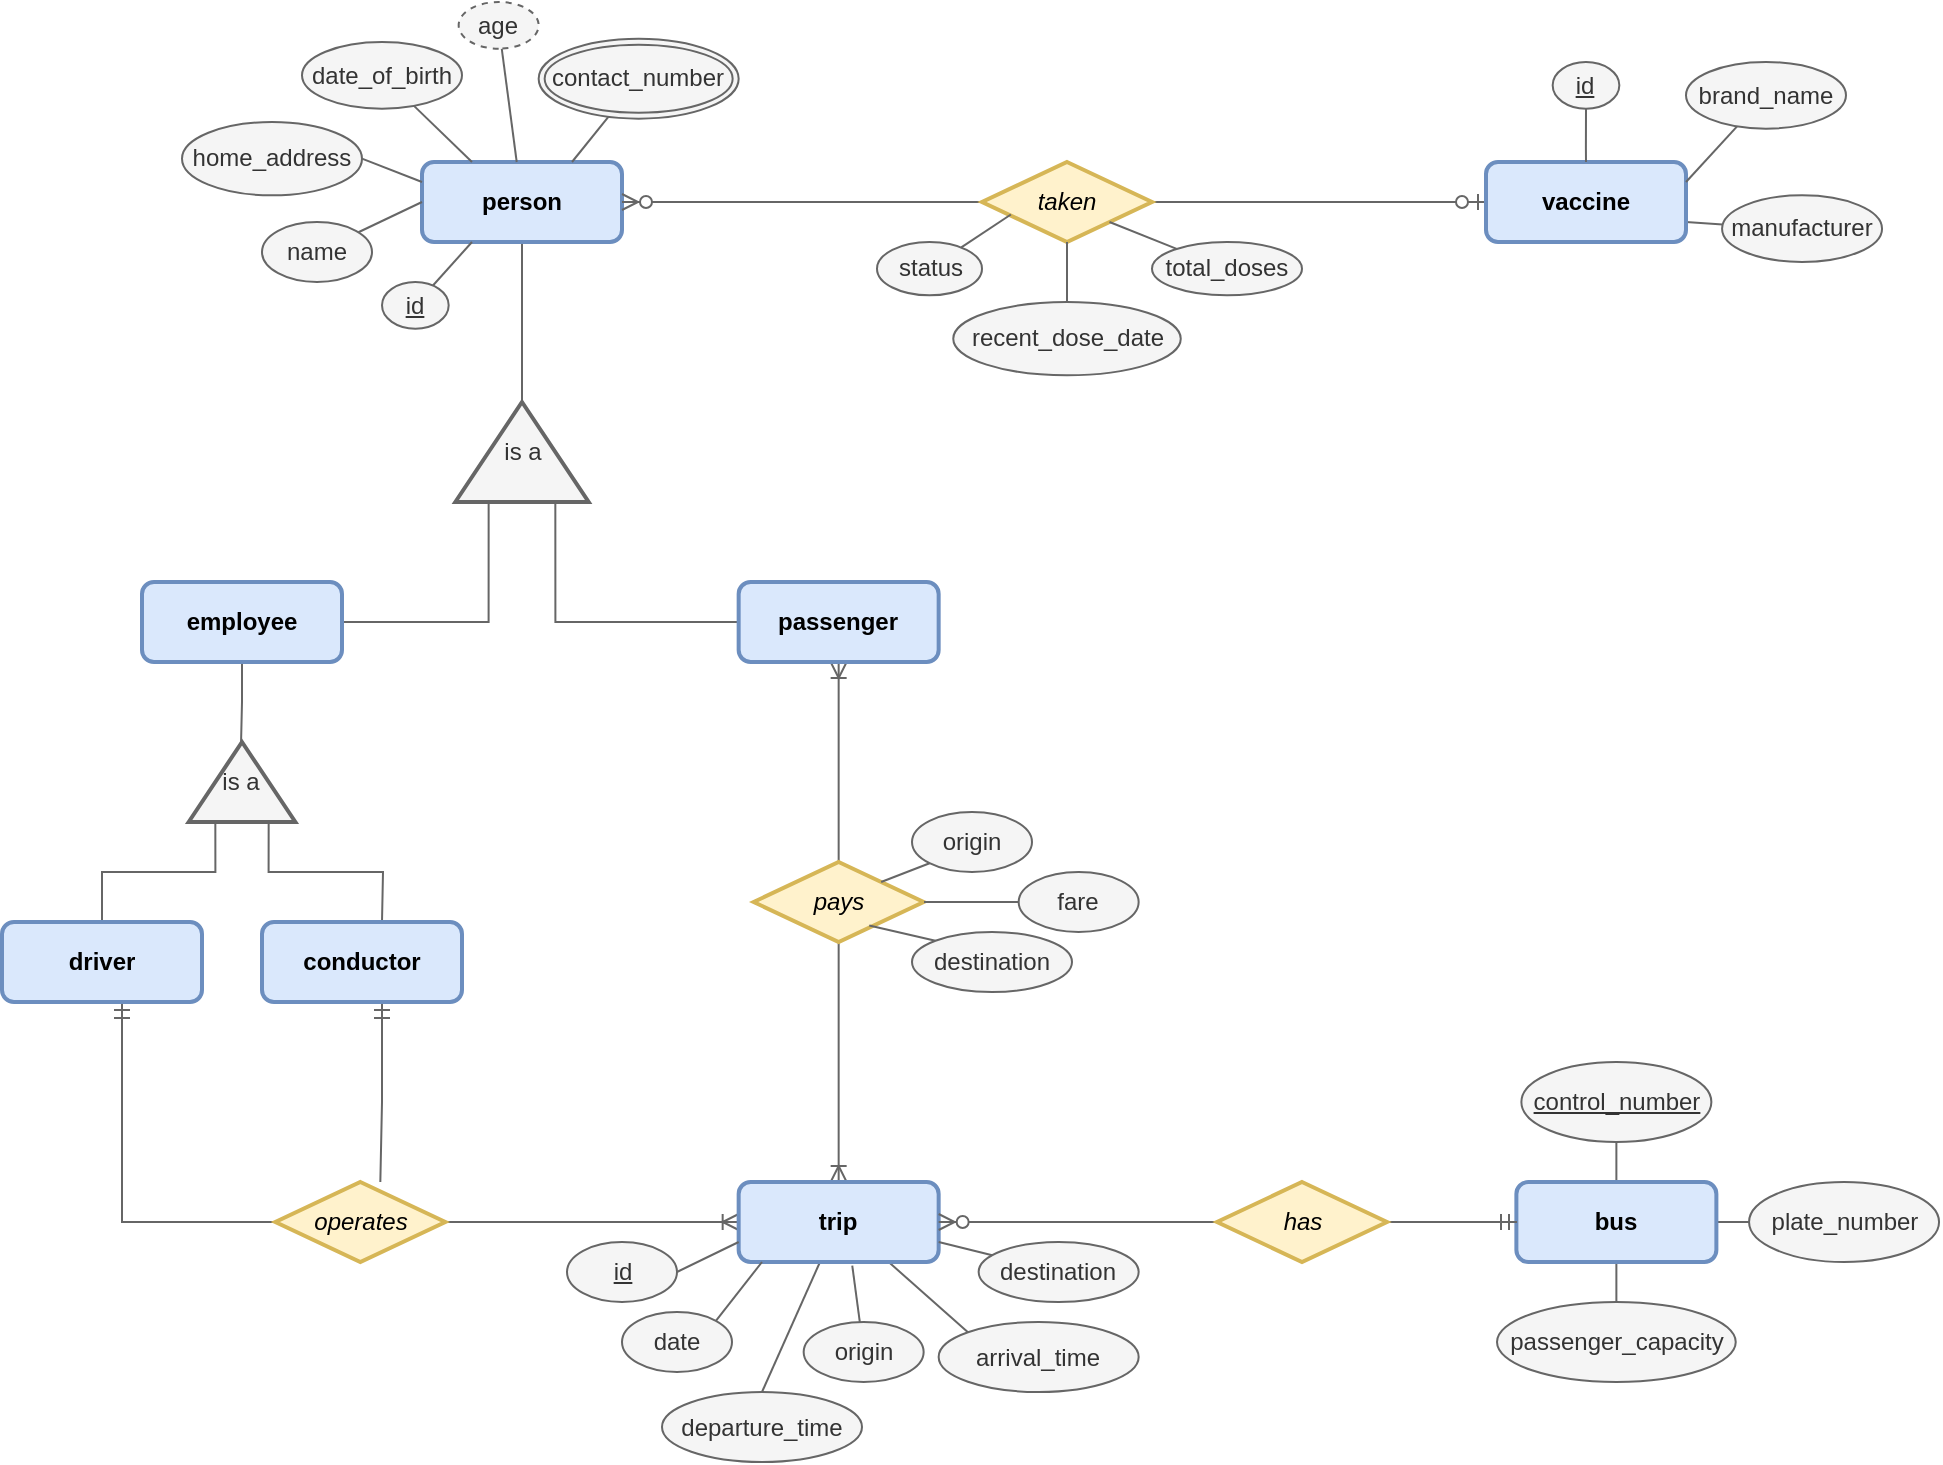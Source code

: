 <mxfile version="14.4.3" type="device"><diagram id="R2lEEEUBdFMjLlhIrx00" name="erd"><mxGraphModel dx="1830" dy="578" grid="1" gridSize="10" guides="1" tooltips="1" connect="1" arrows="1" fold="1" page="1" pageScale="1" pageWidth="850" pageHeight="1100" math="0" shadow="0" extFonts="Permanent Marker^https://fonts.googleapis.com/css?family=Permanent+Marker"><root><mxCell id="0"/><mxCell id="1" parent="0"/><mxCell id="TIxIBehnORzepX4hTxmX-44" style="edgeStyle=orthogonalEdgeStyle;rounded=0;orthogonalLoop=1;jettySize=auto;html=1;startArrow=none;startFill=0;endArrow=none;endFill=0;entryX=1;entryY=0.5;entryDx=0;entryDy=0;fillColor=#f5f5f5;strokeColor=#666666;" parent="1" source="TIxIBehnORzepX4hTxmX-1" target="TIxIBehnORzepX4hTxmX-43" edge="1"><mxGeometry relative="1" as="geometry"><mxPoint x="170" y="520" as="targetPoint"/></mxGeometry></mxCell><mxCell id="TIxIBehnORzepX4hTxmX-1" value="&lt;b&gt;person&lt;/b&gt;" style="rounded=1;whiteSpace=wrap;html=1;strokeWidth=2;fillColor=#dae8fc;strokeColor=#6c8ebf;" parent="1" vertex="1"><mxGeometry x="120" y="320" width="100" height="40" as="geometry"/></mxCell><mxCell id="TIxIBehnORzepX4hTxmX-4" style="rounded=0;orthogonalLoop=1;jettySize=auto;html=1;entryX=0.25;entryY=1;entryDx=0;entryDy=0;endArrow=none;endFill=0;fillColor=#f5f5f5;strokeColor=#666666;" parent="1" source="TIxIBehnORzepX4hTxmX-3" target="TIxIBehnORzepX4hTxmX-1" edge="1"><mxGeometry relative="1" as="geometry"/></mxCell><mxCell id="TIxIBehnORzepX4hTxmX-3" value="&lt;u&gt;id&lt;/u&gt;" style="ellipse;whiteSpace=wrap;html=1;direction=south;fillColor=#f5f5f5;strokeColor=#666666;fontColor=#333333;" parent="1" vertex="1"><mxGeometry x="100" y="380" width="33.34" height="23.33" as="geometry"/></mxCell><mxCell id="TIxIBehnORzepX4hTxmX-9" style="rounded=0;orthogonalLoop=1;jettySize=auto;html=1;entryX=0;entryY=0.5;entryDx=0;entryDy=0;endArrow=none;endFill=0;fillColor=#f5f5f5;strokeColor=#666666;" parent="1" source="TIxIBehnORzepX4hTxmX-5" target="TIxIBehnORzepX4hTxmX-1" edge="1"><mxGeometry relative="1" as="geometry"/></mxCell><mxCell id="TIxIBehnORzepX4hTxmX-5" value="name" style="ellipse;whiteSpace=wrap;html=1;direction=south;fillColor=#f5f5f5;strokeColor=#666666;fontColor=#333333;" parent="1" vertex="1"><mxGeometry x="40" y="350" width="55" height="30" as="geometry"/></mxCell><mxCell id="TIxIBehnORzepX4hTxmX-10" style="rounded=0;orthogonalLoop=1;jettySize=auto;html=1;exitX=0.5;exitY=0;exitDx=0;exitDy=0;endArrow=none;endFill=0;entryX=0;entryY=0.25;entryDx=0;entryDy=0;fillColor=#f5f5f5;strokeColor=#666666;" parent="1" source="TIxIBehnORzepX4hTxmX-6" target="TIxIBehnORzepX4hTxmX-1" edge="1"><mxGeometry relative="1" as="geometry"><mxPoint x="110" y="340" as="targetPoint"/></mxGeometry></mxCell><mxCell id="TIxIBehnORzepX4hTxmX-6" value="home_address" style="ellipse;whiteSpace=wrap;html=1;direction=south;fillColor=#f5f5f5;strokeColor=#666666;fontColor=#333333;" parent="1" vertex="1"><mxGeometry y="300" width="90" height="36.66" as="geometry"/></mxCell><mxCell id="TIxIBehnORzepX4hTxmX-12" style="rounded=0;orthogonalLoop=1;jettySize=auto;html=1;endArrow=none;endFill=0;fillColor=#f5f5f5;strokeColor=#666666;" parent="1" source="TIxIBehnORzepX4hTxmX-7" target="TIxIBehnORzepX4hTxmX-1" edge="1"><mxGeometry relative="1" as="geometry"><mxPoint x="129" y="313" as="targetPoint"/></mxGeometry></mxCell><mxCell id="TIxIBehnORzepX4hTxmX-7" value="age" style="ellipse;whiteSpace=wrap;html=1;direction=south;dashed=1;fillColor=#f5f5f5;strokeColor=#666666;fontColor=#333333;" parent="1" vertex="1"><mxGeometry x="138.33" y="240" width="40" height="23.33" as="geometry"/></mxCell><mxCell id="TIxIBehnORzepX4hTxmX-13" style="rounded=0;orthogonalLoop=1;jettySize=auto;html=1;entryX=0.25;entryY=0;entryDx=0;entryDy=0;endArrow=none;endFill=0;fillColor=#f5f5f5;strokeColor=#666666;" parent="1" source="TIxIBehnORzepX4hTxmX-8" target="TIxIBehnORzepX4hTxmX-1" edge="1"><mxGeometry relative="1" as="geometry"/></mxCell><mxCell id="TIxIBehnORzepX4hTxmX-8" value="date_of_birth" style="ellipse;whiteSpace=wrap;html=1;direction=south;fillColor=#f5f5f5;strokeColor=#666666;fontColor=#333333;" parent="1" vertex="1"><mxGeometry x="60" y="260" width="80" height="33.33" as="geometry"/></mxCell><mxCell id="TIxIBehnORzepX4hTxmX-16" style="rounded=0;orthogonalLoop=1;jettySize=auto;html=1;entryX=0.75;entryY=0;entryDx=0;entryDy=0;endArrow=none;endFill=0;fillColor=#f5f5f5;strokeColor=#666666;" parent="1" source="TIxIBehnORzepX4hTxmX-15" target="TIxIBehnORzepX4hTxmX-1" edge="1"><mxGeometry relative="1" as="geometry"/></mxCell><mxCell id="TIxIBehnORzepX4hTxmX-15" value="contact_number" style="ellipse;shape=doubleEllipse;margin=3;whiteSpace=wrap;html=1;align=center;strokeColor=#666666;fillColor=#f5f5f5;fontColor=#333333;" parent="1" vertex="1"><mxGeometry x="178.33" y="258.33" width="100" height="40" as="geometry"/></mxCell><mxCell id="TIxIBehnORzepX4hTxmX-25" style="edgeStyle=orthogonalEdgeStyle;rounded=0;orthogonalLoop=1;jettySize=auto;html=1;entryX=1;entryY=0.5;entryDx=0;entryDy=0;endArrow=ERzeroToMany;endFill=1;startArrow=none;startFill=0;fillColor=#f5f5f5;strokeColor=#666666;" parent="1" source="TIxIBehnORzepX4hTxmX-17" target="TIxIBehnORzepX4hTxmX-1" edge="1"><mxGeometry relative="1" as="geometry"/></mxCell><mxCell id="TIxIBehnORzepX4hTxmX-26" style="edgeStyle=orthogonalEdgeStyle;rounded=0;orthogonalLoop=1;jettySize=auto;html=1;exitX=1;exitY=0.5;exitDx=0;exitDy=0;entryX=0;entryY=0.5;entryDx=0;entryDy=0;startArrow=none;startFill=0;endArrow=ERzeroToOne;endFill=1;fillColor=#f5f5f5;strokeColor=#666666;" parent="1" source="TIxIBehnORzepX4hTxmX-17" target="TIxIBehnORzepX4hTxmX-18" edge="1"><mxGeometry relative="1" as="geometry"/></mxCell><mxCell id="TIxIBehnORzepX4hTxmX-17" value="&lt;i&gt;taken&lt;/i&gt;" style="shape=rhombus;perimeter=rhombusPerimeter;whiteSpace=wrap;html=1;align=center;strokeWidth=2;fillColor=#fff2cc;strokeColor=#d6b656;" parent="1" vertex="1"><mxGeometry x="400" y="320" width="85" height="40" as="geometry"/></mxCell><mxCell id="TIxIBehnORzepX4hTxmX-33" style="rounded=0;orthogonalLoop=1;jettySize=auto;html=1;startArrow=none;startFill=0;endArrow=none;endFill=0;exitX=1;exitY=0.75;exitDx=0;exitDy=0;fillColor=#f5f5f5;strokeColor=#666666;" parent="1" source="TIxIBehnORzepX4hTxmX-18" target="TIxIBehnORzepX4hTxmX-30" edge="1"><mxGeometry relative="1" as="geometry"><mxPoint x="762" y="350" as="sourcePoint"/></mxGeometry></mxCell><mxCell id="TIxIBehnORzepX4hTxmX-18" value="&lt;b&gt;vaccine&lt;/b&gt;" style="rounded=1;whiteSpace=wrap;html=1;strokeWidth=2;fillColor=#dae8fc;strokeColor=#6c8ebf;" parent="1" vertex="1"><mxGeometry x="652" y="320" width="100" height="40" as="geometry"/></mxCell><mxCell id="TIxIBehnORzepX4hTxmX-20" style="rounded=0;orthogonalLoop=1;jettySize=auto;html=1;entryX=0.17;entryY=0.656;entryDx=0;entryDy=0;entryPerimeter=0;endArrow=none;endFill=0;fillColor=#f5f5f5;strokeColor=#666666;" parent="1" source="TIxIBehnORzepX4hTxmX-19" target="TIxIBehnORzepX4hTxmX-17" edge="1"><mxGeometry relative="1" as="geometry"/></mxCell><mxCell id="TIxIBehnORzepX4hTxmX-19" value="status" style="ellipse;whiteSpace=wrap;html=1;direction=south;fillColor=#f5f5f5;strokeColor=#666666;fontColor=#333333;" parent="1" vertex="1"><mxGeometry x="347.5" y="360" width="52.5" height="26.66" as="geometry"/></mxCell><mxCell id="TIxIBehnORzepX4hTxmX-23" style="edgeStyle=orthogonalEdgeStyle;rounded=0;orthogonalLoop=1;jettySize=auto;html=1;endArrow=none;endFill=0;fillColor=#f5f5f5;strokeColor=#666666;" parent="1" source="TIxIBehnORzepX4hTxmX-21" target="TIxIBehnORzepX4hTxmX-17" edge="1"><mxGeometry relative="1" as="geometry"/></mxCell><mxCell id="TIxIBehnORzepX4hTxmX-21" value="recent_dose_date" style="ellipse;whiteSpace=wrap;html=1;direction=south;fillColor=#f5f5f5;strokeColor=#666666;fontColor=#333333;" parent="1" vertex="1"><mxGeometry x="385.63" y="390" width="113.75" height="36.66" as="geometry"/></mxCell><mxCell id="TIxIBehnORzepX4hTxmX-24" style="rounded=0;orthogonalLoop=1;jettySize=auto;html=1;entryX=1;entryY=1;entryDx=0;entryDy=0;endArrow=none;endFill=0;fillColor=#f5f5f5;strokeColor=#666666;" parent="1" source="TIxIBehnORzepX4hTxmX-22" target="TIxIBehnORzepX4hTxmX-17" edge="1"><mxGeometry relative="1" as="geometry"/></mxCell><mxCell id="TIxIBehnORzepX4hTxmX-22" value="total_doses" style="ellipse;whiteSpace=wrap;html=1;direction=south;fillColor=#f5f5f5;strokeColor=#666666;fontColor=#333333;" parent="1" vertex="1"><mxGeometry x="485" y="360" width="75" height="26.66" as="geometry"/></mxCell><mxCell id="TIxIBehnORzepX4hTxmX-32" style="edgeStyle=orthogonalEdgeStyle;rounded=0;orthogonalLoop=1;jettySize=auto;html=1;entryX=0.5;entryY=0;entryDx=0;entryDy=0;startArrow=none;startFill=0;endArrow=none;endFill=0;fillColor=#f5f5f5;strokeColor=#666666;" parent="1" source="TIxIBehnORzepX4hTxmX-27" target="TIxIBehnORzepX4hTxmX-18" edge="1"><mxGeometry relative="1" as="geometry"/></mxCell><mxCell id="TIxIBehnORzepX4hTxmX-27" value="&lt;u&gt;id&lt;/u&gt;" style="ellipse;whiteSpace=wrap;html=1;direction=south;fillColor=#f5f5f5;strokeColor=#666666;fontColor=#333333;" parent="1" vertex="1"><mxGeometry x="685.33" y="270.0" width="33.34" height="23.33" as="geometry"/></mxCell><mxCell id="TIxIBehnORzepX4hTxmX-30" value="manufacturer" style="ellipse;whiteSpace=wrap;html=1;direction=south;fillColor=#f5f5f5;strokeColor=#666666;fontColor=#333333;" parent="1" vertex="1"><mxGeometry x="770.03" y="336.66" width="80" height="33.33" as="geometry"/></mxCell><mxCell id="TIxIBehnORzepX4hTxmX-34" style="rounded=0;orthogonalLoop=1;jettySize=auto;html=1;entryX=1;entryY=0.25;entryDx=0;entryDy=0;startArrow=none;startFill=0;endArrow=none;endFill=0;fillColor=#f5f5f5;strokeColor=#666666;" parent="1" source="TIxIBehnORzepX4hTxmX-31" target="TIxIBehnORzepX4hTxmX-18" edge="1"><mxGeometry relative="1" as="geometry"/></mxCell><mxCell id="TIxIBehnORzepX4hTxmX-31" value="brand_name" style="ellipse;whiteSpace=wrap;html=1;direction=south;fillColor=#f5f5f5;strokeColor=#666666;fontColor=#333333;" parent="1" vertex="1"><mxGeometry x="752" y="270" width="80" height="33.33" as="geometry"/></mxCell><mxCell id="TIxIBehnORzepX4hTxmX-47" style="edgeStyle=orthogonalEdgeStyle;rounded=0;orthogonalLoop=1;jettySize=auto;html=1;exitX=0;exitY=0.25;exitDx=0;exitDy=0;entryX=1;entryY=0.5;entryDx=0;entryDy=0;startArrow=none;startFill=0;endArrow=none;endFill=0;fillColor=#f5f5f5;strokeColor=#666666;" parent="1" source="TIxIBehnORzepX4hTxmX-43" target="TIxIBehnORzepX4hTxmX-45" edge="1"><mxGeometry relative="1" as="geometry"/></mxCell><mxCell id="TIxIBehnORzepX4hTxmX-48" style="edgeStyle=orthogonalEdgeStyle;rounded=0;orthogonalLoop=1;jettySize=auto;html=1;exitX=0;exitY=0.75;exitDx=0;exitDy=0;entryX=0;entryY=0.5;entryDx=0;entryDy=0;startArrow=none;startFill=0;endArrow=none;endFill=0;fillColor=#f5f5f5;strokeColor=#666666;" parent="1" source="TIxIBehnORzepX4hTxmX-43" target="TIxIBehnORzepX4hTxmX-46" edge="1"><mxGeometry relative="1" as="geometry"/></mxCell><mxCell id="TIxIBehnORzepX4hTxmX-43" value="is a" style="triangle;whiteSpace=wrap;html=1;strokeColor=#666666;strokeWidth=2;direction=north;fillColor=#f5f5f5;fontColor=#333333;" parent="1" vertex="1"><mxGeometry x="136.66" y="440" width="66.67" height="50" as="geometry"/></mxCell><mxCell id="TIxIBehnORzepX4hTxmX-52" style="edgeStyle=orthogonalEdgeStyle;rounded=0;orthogonalLoop=1;jettySize=auto;html=1;entryX=0.928;entryY=0.49;entryDx=0;entryDy=0;entryPerimeter=0;startArrow=none;startFill=0;endArrow=none;endFill=0;fillColor=#f5f5f5;strokeColor=#666666;" parent="1" source="TIxIBehnORzepX4hTxmX-45" target="TIxIBehnORzepX4hTxmX-51" edge="1"><mxGeometry relative="1" as="geometry"/></mxCell><mxCell id="TIxIBehnORzepX4hTxmX-45" value="&lt;b&gt;employee&lt;br&gt;&lt;/b&gt;" style="rounded=1;whiteSpace=wrap;html=1;strokeWidth=2;fillColor=#dae8fc;strokeColor=#6c8ebf;" parent="1" vertex="1"><mxGeometry x="-20" y="530" width="100" height="40" as="geometry"/></mxCell><mxCell id="f7hB9ITJieK7i-Il651H-15" style="edgeStyle=orthogonalEdgeStyle;rounded=0;orthogonalLoop=1;jettySize=auto;html=1;entryX=0.5;entryY=0;entryDx=0;entryDy=0;startArrow=ERoneToMany;startFill=0;endArrow=none;endFill=0;fillColor=#f5f5f5;strokeColor=#666666;" parent="1" source="TIxIBehnORzepX4hTxmX-46" target="TIxIBehnORzepX4hTxmX-61" edge="1"><mxGeometry relative="1" as="geometry"/></mxCell><mxCell id="TIxIBehnORzepX4hTxmX-46" value="&lt;b&gt;passenger&lt;br&gt;&lt;/b&gt;" style="rounded=1;whiteSpace=wrap;html=1;strokeWidth=2;fillColor=#dae8fc;strokeColor=#6c8ebf;" parent="1" vertex="1"><mxGeometry x="278.33" y="530" width="100" height="40" as="geometry"/></mxCell><mxCell id="TIxIBehnORzepX4hTxmX-55" style="edgeStyle=orthogonalEdgeStyle;rounded=0;orthogonalLoop=1;jettySize=auto;html=1;exitX=0;exitY=0.25;exitDx=0;exitDy=0;entryX=0.5;entryY=0;entryDx=0;entryDy=0;startArrow=none;startFill=0;endArrow=none;endFill=0;fillColor=#f5f5f5;strokeColor=#666666;" parent="1" source="TIxIBehnORzepX4hTxmX-51" target="TIxIBehnORzepX4hTxmX-53" edge="1"><mxGeometry relative="1" as="geometry"/></mxCell><mxCell id="TIxIBehnORzepX4hTxmX-56" style="edgeStyle=orthogonalEdgeStyle;rounded=0;orthogonalLoop=1;jettySize=auto;html=1;exitX=0;exitY=0.75;exitDx=0;exitDy=0;entryX=0.5;entryY=0;entryDx=0;entryDy=0;startArrow=none;startFill=0;endArrow=none;endFill=0;fillColor=#f5f5f5;strokeColor=#666666;" parent="1" source="TIxIBehnORzepX4hTxmX-51" edge="1"><mxGeometry relative="1" as="geometry"><mxPoint x="100" y="700" as="targetPoint"/></mxGeometry></mxCell><mxCell id="TIxIBehnORzepX4hTxmX-51" value="is a" style="triangle;whiteSpace=wrap;html=1;strokeColor=#666666;strokeWidth=2;direction=north;fillColor=#f5f5f5;fontColor=#333333;" parent="1" vertex="1"><mxGeometry x="3.33" y="610" width="53.34" height="40" as="geometry"/></mxCell><mxCell id="f7hB9ITJieK7i-Il651H-1" style="edgeStyle=orthogonalEdgeStyle;rounded=0;orthogonalLoop=1;jettySize=auto;html=1;entryX=0;entryY=0.5;entryDx=0;entryDy=0;endArrow=none;endFill=0;startArrow=ERmandOne;startFill=0;fillColor=#f5f5f5;strokeColor=#666666;" parent="1" source="TIxIBehnORzepX4hTxmX-53" edge="1"><mxGeometry relative="1" as="geometry"><Array as="points"><mxPoint x="-30" y="850"/></Array><mxPoint x="56.67" y="850" as="targetPoint"/></mxGeometry></mxCell><mxCell id="TIxIBehnORzepX4hTxmX-53" value="&lt;b&gt;driver&lt;br&gt;&lt;/b&gt;" style="rounded=1;whiteSpace=wrap;html=1;strokeWidth=2;fillColor=#dae8fc;strokeColor=#6c8ebf;" parent="1" vertex="1"><mxGeometry x="-90" y="700" width="100" height="40" as="geometry"/></mxCell><mxCell id="f7hB9ITJieK7i-Il651H-2" style="edgeStyle=orthogonalEdgeStyle;rounded=0;orthogonalLoop=1;jettySize=auto;html=1;entryX=0.5;entryY=0;entryDx=0;entryDy=0;startArrow=ERmandOne;startFill=0;endArrow=none;endFill=0;fillColor=#f5f5f5;strokeColor=#666666;" parent="1" edge="1"><mxGeometry relative="1" as="geometry"><Array as="points"><mxPoint x="100" y="790"/><mxPoint x="99" y="790"/></Array><mxPoint x="100" y="740" as="sourcePoint"/><mxPoint x="99.17" y="830" as="targetPoint"/></mxGeometry></mxCell><mxCell id="TIxIBehnORzepX4hTxmX-54" value="&lt;b&gt;conductor&lt;br&gt;&lt;/b&gt;" style="rounded=1;whiteSpace=wrap;html=1;strokeWidth=2;fillColor=#dae8fc;strokeColor=#6c8ebf;" parent="1" vertex="1"><mxGeometry x="40" y="700" width="100" height="40" as="geometry"/></mxCell><mxCell id="f7hB9ITJieK7i-Il651H-14" style="edgeStyle=orthogonalEdgeStyle;rounded=0;orthogonalLoop=1;jettySize=auto;html=1;exitX=1;exitY=0.5;exitDx=0;exitDy=0;startArrow=none;startFill=0;endArrow=ERoneToMany;endFill=0;entryX=0;entryY=0.5;entryDx=0;entryDy=0;fillColor=#f5f5f5;strokeColor=#666666;" parent="1" source="TIxIBehnORzepX4hTxmX-60" target="TIxIBehnORzepX4hTxmX-63" edge="1"><mxGeometry relative="1" as="geometry"><mxPoint x="270" y="850" as="targetPoint"/></mxGeometry></mxCell><mxCell id="TIxIBehnORzepX4hTxmX-60" value="&lt;i&gt;operates&lt;/i&gt;" style="shape=rhombus;perimeter=rhombusPerimeter;whiteSpace=wrap;html=1;align=center;strokeColor=#d6b656;strokeWidth=2;fillColor=#fff2cc;" parent="1" vertex="1"><mxGeometry x="46.67" y="830" width="85" height="40" as="geometry"/></mxCell><mxCell id="f7hB9ITJieK7i-Il651H-16" style="edgeStyle=orthogonalEdgeStyle;rounded=0;orthogonalLoop=1;jettySize=auto;html=1;entryX=0.5;entryY=0;entryDx=0;entryDy=0;startArrow=none;startFill=0;endArrow=ERoneToMany;endFill=0;fillColor=#f5f5f5;strokeColor=#666666;" parent="1" source="TIxIBehnORzepX4hTxmX-61" target="TIxIBehnORzepX4hTxmX-63" edge="1"><mxGeometry relative="1" as="geometry"/></mxCell><mxCell id="TIxIBehnORzepX4hTxmX-61" value="&lt;i&gt;pays&lt;/i&gt;" style="shape=rhombus;perimeter=rhombusPerimeter;whiteSpace=wrap;html=1;align=center;strokeColor=#d6b656;strokeWidth=2;fillColor=#fff2cc;" parent="1" vertex="1"><mxGeometry x="285.83" y="670" width="85" height="40" as="geometry"/></mxCell><mxCell id="f7hB9ITJieK7i-Il651H-36" style="rounded=0;orthogonalLoop=1;jettySize=auto;html=1;entryX=0;entryY=0.5;entryDx=0;entryDy=0;startArrow=none;startFill=0;endArrow=none;endFill=0;fillColor=#f5f5f5;strokeColor=#666666;" parent="1" target="f7hB9ITJieK7i-Il651H-27" edge="1"><mxGeometry relative="1" as="geometry"><mxPoint x="319" y="870" as="sourcePoint"/></mxGeometry></mxCell><mxCell id="f7hB9ITJieK7i-Il651H-37" style="rounded=0;orthogonalLoop=1;jettySize=auto;html=1;exitX=0.75;exitY=1;exitDx=0;exitDy=0;entryX=0;entryY=1;entryDx=0;entryDy=0;startArrow=none;startFill=0;endArrow=none;endFill=0;fillColor=#f5f5f5;strokeColor=#666666;" parent="1" source="TIxIBehnORzepX4hTxmX-63" target="f7hB9ITJieK7i-Il651H-28" edge="1"><mxGeometry relative="1" as="geometry"/></mxCell><mxCell id="TIxIBehnORzepX4hTxmX-63" value="&lt;b&gt;trip&lt;br&gt;&lt;/b&gt;" style="rounded=1;whiteSpace=wrap;html=1;strokeWidth=2;fillColor=#dae8fc;strokeColor=#6c8ebf;" parent="1" vertex="1"><mxGeometry x="278.33" y="830" width="100" height="40" as="geometry"/></mxCell><mxCell id="f7hB9ITJieK7i-Il651H-10" style="rounded=0;orthogonalLoop=1;jettySize=auto;html=1;entryX=0.5;entryY=1;entryDx=0;entryDy=0;startArrow=none;startFill=0;endArrow=none;endFill=0;fillColor=#f5f5f5;strokeColor=#666666;" parent="1" source="f7hB9ITJieK7i-Il651H-3" target="f7hB9ITJieK7i-Il651H-8" edge="1"><mxGeometry relative="1" as="geometry"/></mxCell><mxCell id="f7hB9ITJieK7i-Il651H-11" style="rounded=0;orthogonalLoop=1;jettySize=auto;html=1;startArrow=none;startFill=0;endArrow=none;endFill=0;entryX=1;entryY=0.5;entryDx=0;entryDy=0;exitX=0.5;exitY=0;exitDx=0;exitDy=0;fillColor=#f5f5f5;strokeColor=#666666;" parent="1" source="f7hB9ITJieK7i-Il651H-3" target="f7hB9ITJieK7i-Il651H-7" edge="1"><mxGeometry relative="1" as="geometry"/></mxCell><mxCell id="f7hB9ITJieK7i-Il651H-12" style="rounded=0;orthogonalLoop=1;jettySize=auto;html=1;entryX=0;entryY=0.5;entryDx=0;entryDy=0;startArrow=none;startFill=0;endArrow=none;endFill=0;exitX=0.5;exitY=1;exitDx=0;exitDy=0;fillColor=#f5f5f5;strokeColor=#666666;" parent="1" source="f7hB9ITJieK7i-Il651H-3" target="f7hB9ITJieK7i-Il651H-9" edge="1"><mxGeometry relative="1" as="geometry"/></mxCell><mxCell id="f7hB9ITJieK7i-Il651H-3" value="&lt;b&gt;bus&lt;br&gt;&lt;/b&gt;" style="rounded=1;whiteSpace=wrap;html=1;strokeWidth=2;fillColor=#dae8fc;strokeColor=#6c8ebf;" parent="1" vertex="1"><mxGeometry x="667.19" y="830" width="100" height="40" as="geometry"/></mxCell><mxCell id="f7hB9ITJieK7i-Il651H-7" value="&lt;u&gt;control_number&lt;/u&gt;" style="ellipse;whiteSpace=wrap;html=1;direction=south;fillColor=#f5f5f5;strokeColor=#666666;fontColor=#333333;" parent="1" vertex="1"><mxGeometry x="669.69" y="770" width="95" height="40" as="geometry"/></mxCell><mxCell id="f7hB9ITJieK7i-Il651H-8" value="plate_number" style="ellipse;whiteSpace=wrap;html=1;direction=south;fillColor=#f5f5f5;strokeColor=#666666;fontColor=#333333;" parent="1" vertex="1"><mxGeometry x="783.53" y="830" width="95" height="40" as="geometry"/></mxCell><mxCell id="f7hB9ITJieK7i-Il651H-9" value="passenger_capacity" style="ellipse;whiteSpace=wrap;html=1;direction=south;fillColor=#f5f5f5;strokeColor=#666666;fontColor=#333333;" parent="1" vertex="1"><mxGeometry x="657.5" y="890" width="119.37" height="40" as="geometry"/></mxCell><mxCell id="f7hB9ITJieK7i-Il651H-20" style="edgeStyle=orthogonalEdgeStyle;rounded=0;orthogonalLoop=1;jettySize=auto;html=1;entryX=1;entryY=0.5;entryDx=0;entryDy=0;startArrow=none;startFill=0;endArrow=ERzeroToMany;endFill=1;fillColor=#f5f5f5;strokeColor=#666666;" parent="1" source="f7hB9ITJieK7i-Il651H-18" target="TIxIBehnORzepX4hTxmX-63" edge="1"><mxGeometry relative="1" as="geometry"/></mxCell><mxCell id="f7hB9ITJieK7i-Il651H-42" style="edgeStyle=none;rounded=0;orthogonalLoop=1;jettySize=auto;html=1;exitX=1;exitY=0.5;exitDx=0;exitDy=0;startArrow=none;startFill=0;endArrow=ERmandOne;endFill=0;fillColor=#f5f5f5;strokeColor=#666666;" parent="1" edge="1"><mxGeometry relative="1" as="geometry"><mxPoint x="667.5" y="850" as="targetPoint"/><mxPoint x="590" y="850.0" as="sourcePoint"/></mxGeometry></mxCell><mxCell id="f7hB9ITJieK7i-Il651H-18" value="&lt;i&gt;has&lt;/i&gt;" style="shape=rhombus;perimeter=rhombusPerimeter;whiteSpace=wrap;html=1;align=center;strokeColor=#d6b656;strokeWidth=2;fillColor=#fff2cc;" parent="1" vertex="1"><mxGeometry x="517.5" y="830" width="85" height="40" as="geometry"/></mxCell><mxCell id="f7hB9ITJieK7i-Il651H-33" style="rounded=0;orthogonalLoop=1;jettySize=auto;html=1;exitX=0;exitY=0;exitDx=0;exitDy=0;startArrow=none;startFill=0;endArrow=none;endFill=0;fillColor=#f5f5f5;strokeColor=#666666;" parent="1" source="f7hB9ITJieK7i-Il651H-23" edge="1"><mxGeometry relative="1" as="geometry"><mxPoint x="290" y="870" as="targetPoint"/></mxGeometry></mxCell><mxCell id="f7hB9ITJieK7i-Il651H-23" value="date" style="ellipse;whiteSpace=wrap;html=1;direction=south;fillColor=#f5f5f5;strokeColor=#666666;fontColor=#333333;" parent="1" vertex="1"><mxGeometry x="220.0" y="895" width="55" height="30" as="geometry"/></mxCell><mxCell id="f7hB9ITJieK7i-Il651H-34" style="rounded=0;orthogonalLoop=1;jettySize=auto;html=1;entryX=0.568;entryY=1.045;entryDx=0;entryDy=0;startArrow=none;startFill=0;endArrow=none;endFill=0;entryPerimeter=0;fillColor=#f5f5f5;strokeColor=#666666;" parent="1" source="f7hB9ITJieK7i-Il651H-24" target="TIxIBehnORzepX4hTxmX-63" edge="1"><mxGeometry relative="1" as="geometry"/></mxCell><mxCell id="f7hB9ITJieK7i-Il651H-24" value="origin" style="ellipse;whiteSpace=wrap;html=1;direction=south;fillColor=#f5f5f5;strokeColor=#666666;fontColor=#333333;" parent="1" vertex="1"><mxGeometry x="310.83" y="900" width="60" height="30" as="geometry"/></mxCell><mxCell id="f7hB9ITJieK7i-Il651H-32" style="rounded=0;orthogonalLoop=1;jettySize=auto;html=1;exitX=0.5;exitY=0;exitDx=0;exitDy=0;entryX=0;entryY=0.75;entryDx=0;entryDy=0;startArrow=none;startFill=0;endArrow=none;endFill=0;fillColor=#f5f5f5;strokeColor=#666666;" parent="1" source="f7hB9ITJieK7i-Il651H-25" target="TIxIBehnORzepX4hTxmX-63" edge="1"><mxGeometry relative="1" as="geometry"/></mxCell><mxCell id="f7hB9ITJieK7i-Il651H-25" value="&lt;u&gt;id&lt;/u&gt;" style="ellipse;whiteSpace=wrap;html=1;direction=south;fillColor=#f5f5f5;strokeColor=#666666;fontColor=#333333;" parent="1" vertex="1"><mxGeometry x="192.5" y="860" width="55" height="30" as="geometry"/></mxCell><mxCell id="f7hB9ITJieK7i-Il651H-35" style="rounded=0;orthogonalLoop=1;jettySize=auto;html=1;entryX=1;entryY=0.75;entryDx=0;entryDy=0;startArrow=none;startFill=0;endArrow=none;endFill=0;fillColor=#f5f5f5;strokeColor=#666666;" parent="1" source="f7hB9ITJieK7i-Il651H-26" target="TIxIBehnORzepX4hTxmX-63" edge="1"><mxGeometry relative="1" as="geometry"/></mxCell><mxCell id="f7hB9ITJieK7i-Il651H-26" value="destination" style="ellipse;whiteSpace=wrap;html=1;direction=south;fillColor=#f5f5f5;strokeColor=#666666;fontColor=#333333;" parent="1" vertex="1"><mxGeometry x="398.33" y="860" width="80" height="30" as="geometry"/></mxCell><mxCell id="f7hB9ITJieK7i-Il651H-27" value="departure_time" style="ellipse;whiteSpace=wrap;html=1;direction=south;fillColor=#f5f5f5;strokeColor=#666666;fontColor=#333333;" parent="1" vertex="1"><mxGeometry x="240" y="935" width="100" height="35" as="geometry"/></mxCell><mxCell id="f7hB9ITJieK7i-Il651H-28" value="arrival_time" style="ellipse;whiteSpace=wrap;html=1;direction=south;fillColor=#f5f5f5;strokeColor=#666666;fontColor=#333333;" parent="1" vertex="1"><mxGeometry x="378.33" y="900" width="100" height="35" as="geometry"/></mxCell><mxCell id="f7hB9ITJieK7i-Il651H-46" style="edgeStyle=none;rounded=0;orthogonalLoop=1;jettySize=auto;html=1;exitX=1;exitY=1;exitDx=0;exitDy=0;entryX=1;entryY=0;entryDx=0;entryDy=0;startArrow=none;startFill=0;endArrow=none;endFill=0;fillColor=#f5f5f5;strokeColor=#666666;" parent="1" source="f7hB9ITJieK7i-Il651H-38" target="TIxIBehnORzepX4hTxmX-61" edge="1"><mxGeometry relative="1" as="geometry"/></mxCell><mxCell id="f7hB9ITJieK7i-Il651H-38" value="origin" style="ellipse;whiteSpace=wrap;html=1;direction=south;fillColor=#f5f5f5;strokeColor=#666666;fontColor=#333333;" parent="1" vertex="1"><mxGeometry x="365" y="645" width="60" height="30" as="geometry"/></mxCell><mxCell id="f7hB9ITJieK7i-Il651H-48" style="edgeStyle=none;rounded=0;orthogonalLoop=1;jettySize=auto;html=1;exitX=0;exitY=1;exitDx=0;exitDy=0;entryX=0.68;entryY=0.793;entryDx=0;entryDy=0;entryPerimeter=0;startArrow=none;startFill=0;endArrow=none;endFill=0;fillColor=#f5f5f5;strokeColor=#666666;" parent="1" source="f7hB9ITJieK7i-Il651H-39" target="TIxIBehnORzepX4hTxmX-61" edge="1"><mxGeometry relative="1" as="geometry"/></mxCell><mxCell id="f7hB9ITJieK7i-Il651H-39" value="destination" style="ellipse;whiteSpace=wrap;html=1;direction=south;fillColor=#f5f5f5;strokeColor=#666666;fontColor=#333333;" parent="1" vertex="1"><mxGeometry x="365" y="705" width="80" height="30" as="geometry"/></mxCell><mxCell id="f7hB9ITJieK7i-Il651H-47" style="edgeStyle=none;rounded=0;orthogonalLoop=1;jettySize=auto;html=1;startArrow=none;startFill=0;endArrow=none;endFill=0;fillColor=#f5f5f5;strokeColor=#666666;" parent="1" source="f7hB9ITJieK7i-Il651H-40" edge="1"><mxGeometry relative="1" as="geometry"><mxPoint x="371" y="690" as="targetPoint"/></mxGeometry></mxCell><mxCell id="f7hB9ITJieK7i-Il651H-40" value="fare" style="ellipse;whiteSpace=wrap;html=1;direction=south;fillColor=#f5f5f5;strokeColor=#666666;fontColor=#333333;" parent="1" vertex="1"><mxGeometry x="418.33" y="675" width="60" height="30" as="geometry"/></mxCell></root></mxGraphModel></diagram></mxfile>